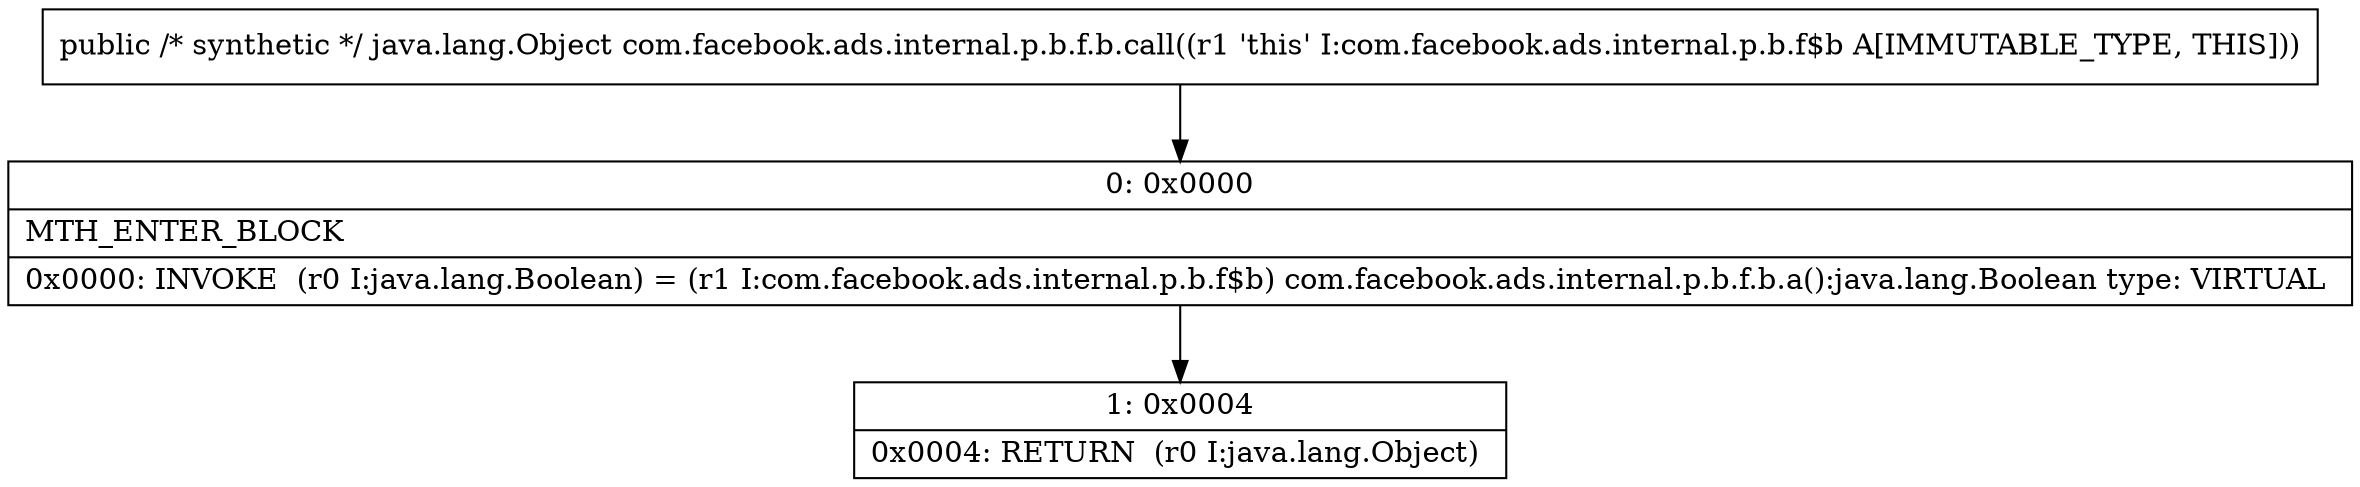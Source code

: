 digraph "CFG forcom.facebook.ads.internal.p.b.f.b.call()Ljava\/lang\/Object;" {
Node_0 [shape=record,label="{0\:\ 0x0000|MTH_ENTER_BLOCK\l|0x0000: INVOKE  (r0 I:java.lang.Boolean) = (r1 I:com.facebook.ads.internal.p.b.f$b) com.facebook.ads.internal.p.b.f.b.a():java.lang.Boolean type: VIRTUAL \l}"];
Node_1 [shape=record,label="{1\:\ 0x0004|0x0004: RETURN  (r0 I:java.lang.Object) \l}"];
MethodNode[shape=record,label="{public \/* synthetic *\/ java.lang.Object com.facebook.ads.internal.p.b.f.b.call((r1 'this' I:com.facebook.ads.internal.p.b.f$b A[IMMUTABLE_TYPE, THIS])) }"];
MethodNode -> Node_0;
Node_0 -> Node_1;
}

